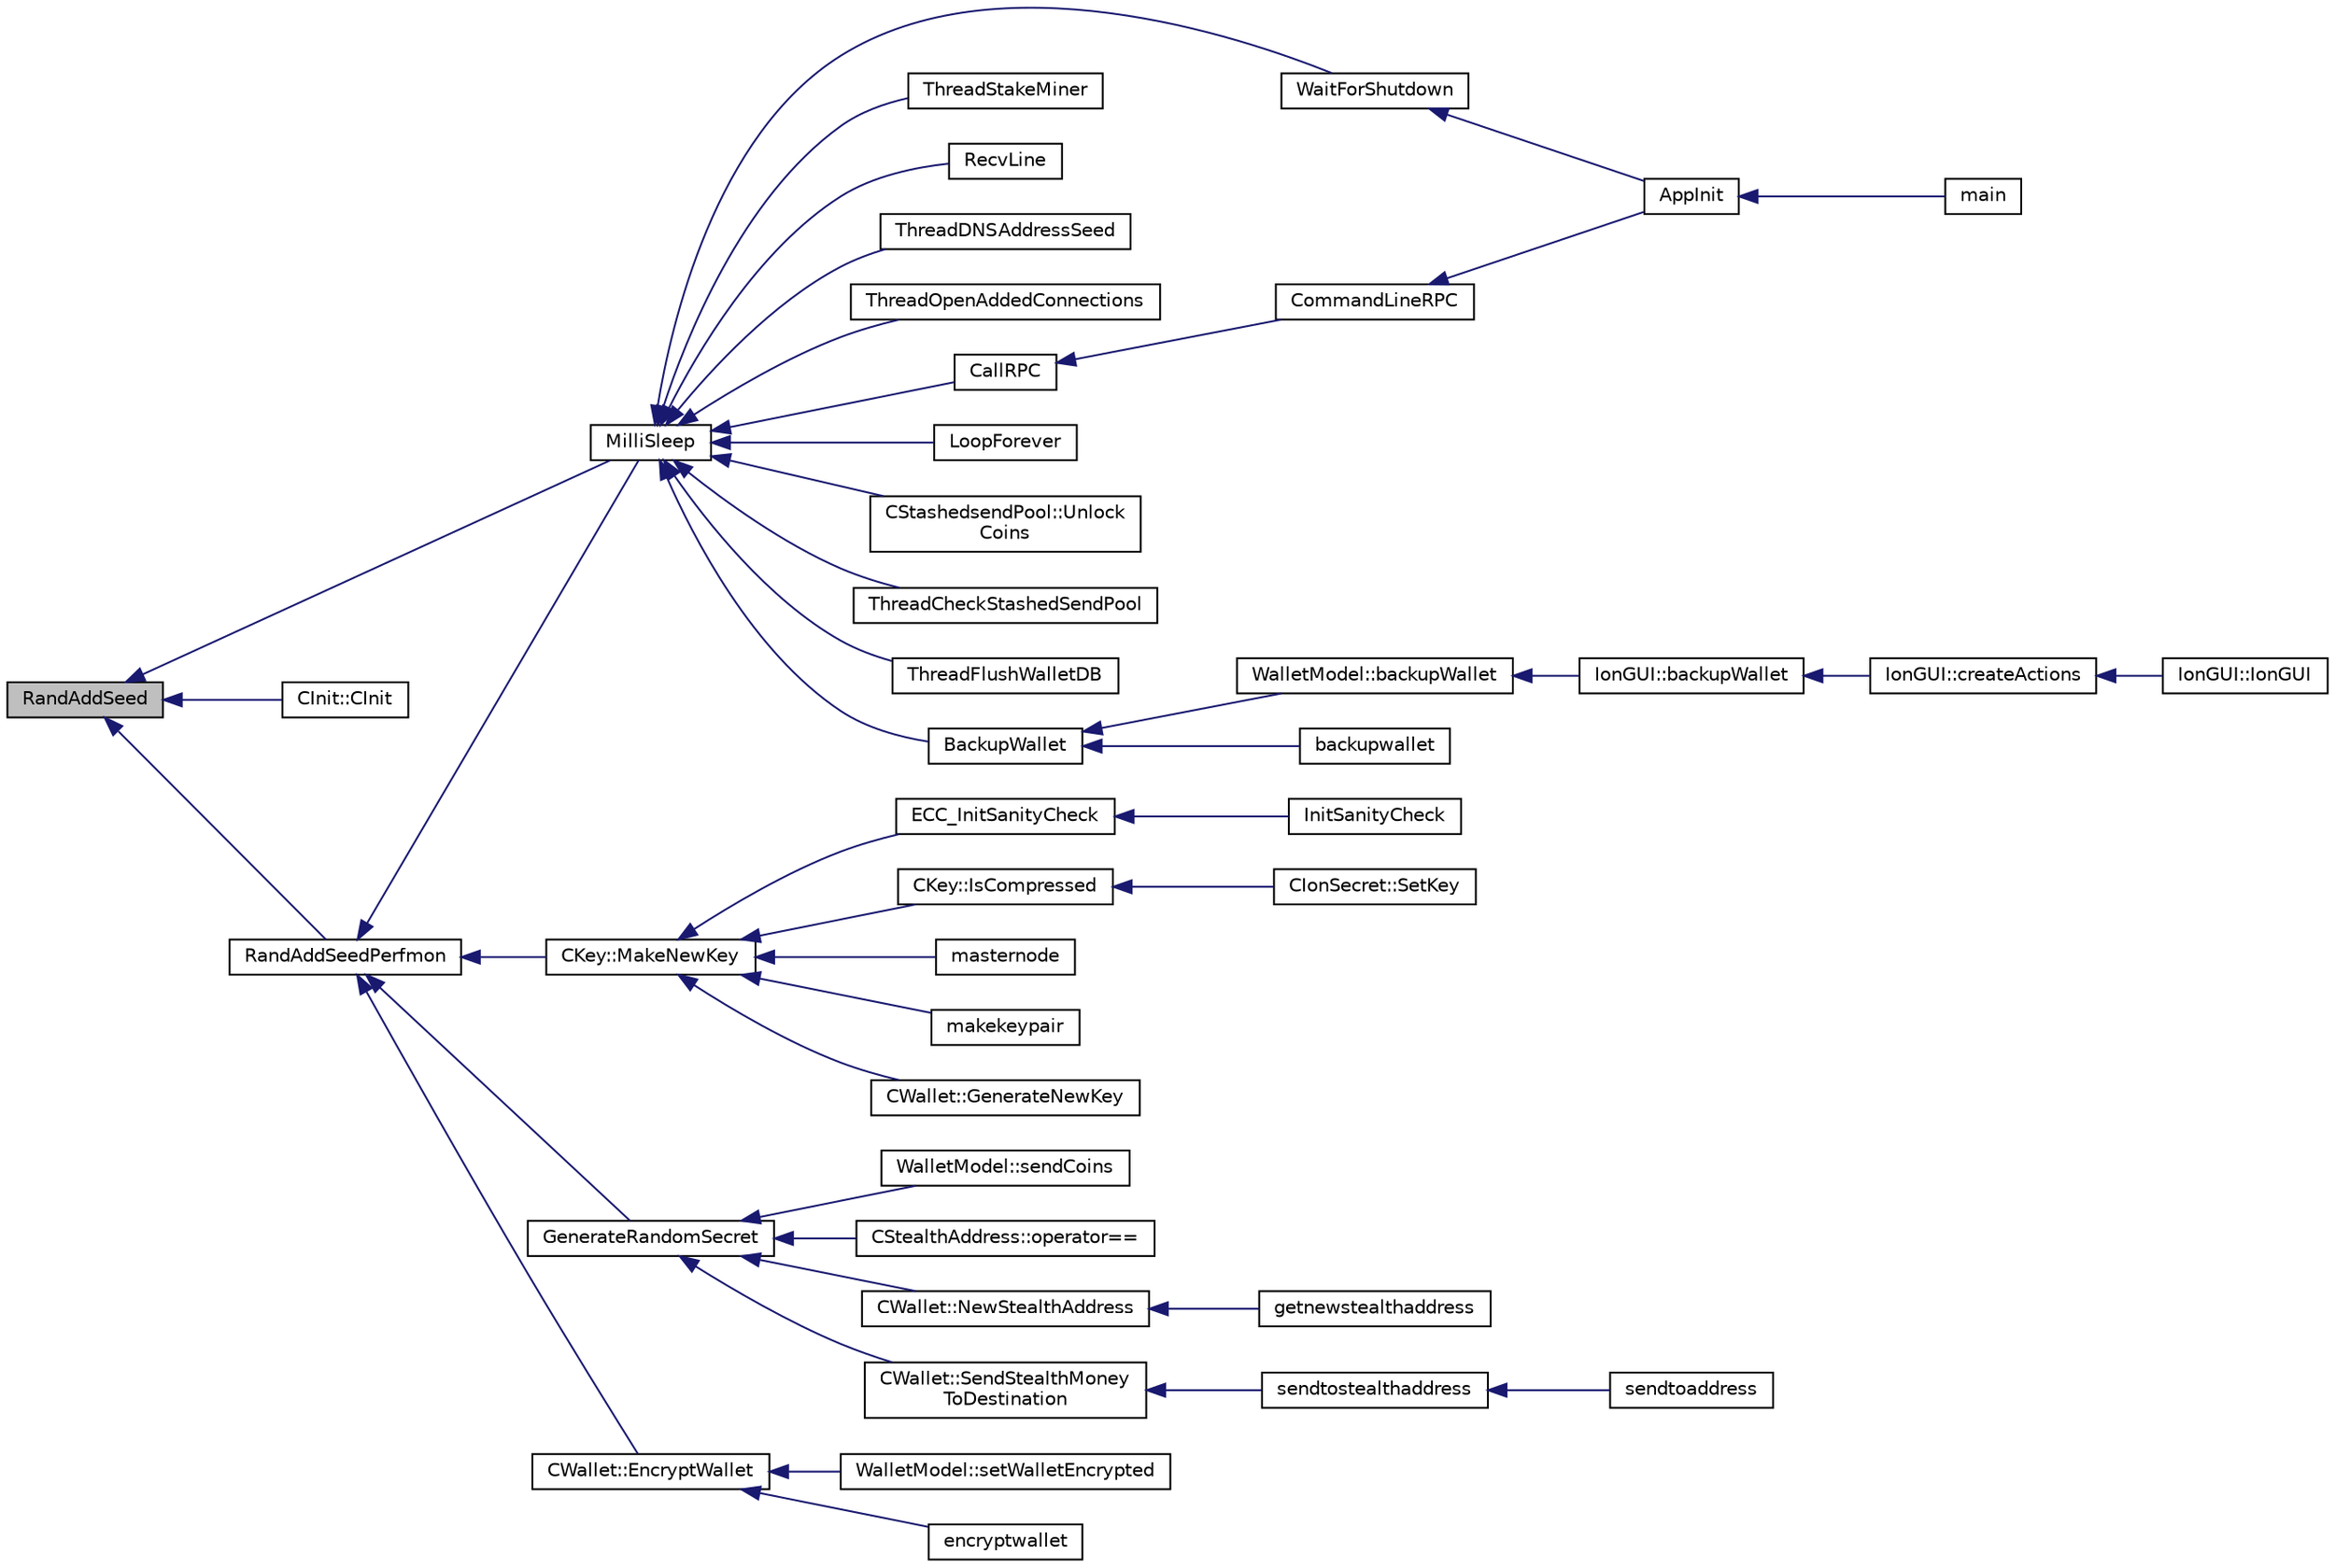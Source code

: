 digraph "RandAddSeed"
{
  edge [fontname="Helvetica",fontsize="10",labelfontname="Helvetica",labelfontsize="10"];
  node [fontname="Helvetica",fontsize="10",shape=record];
  rankdir="LR";
  Node979 [label="RandAddSeed",height=0.2,width=0.4,color="black", fillcolor="grey75", style="filled", fontcolor="black"];
  Node979 -> Node980 [dir="back",color="midnightblue",fontsize="10",style="solid",fontname="Helvetica"];
  Node980 [label="MilliSleep",height=0.2,width=0.4,color="black", fillcolor="white", style="filled",URL="$d8/d3c/util_8h.html#ac635182d3e845eda4af4fa5ab31609da"];
  Node980 -> Node981 [dir="back",color="midnightblue",fontsize="10",style="solid",fontname="Helvetica"];
  Node981 [label="WaitForShutdown",height=0.2,width=0.4,color="black", fillcolor="white", style="filled",URL="$d4/d35/iond_8cpp.html#a6435fba5a749975164947d0d771223ab"];
  Node981 -> Node982 [dir="back",color="midnightblue",fontsize="10",style="solid",fontname="Helvetica"];
  Node982 [label="AppInit",height=0.2,width=0.4,color="black", fillcolor="white", style="filled",URL="$d4/d35/iond_8cpp.html#ac59316b767e6984e1285f0531275286b"];
  Node982 -> Node983 [dir="back",color="midnightblue",fontsize="10",style="solid",fontname="Helvetica"];
  Node983 [label="main",height=0.2,width=0.4,color="black", fillcolor="white", style="filled",URL="$d4/d35/iond_8cpp.html#a0ddf1224851353fc92bfbff6f499fa97"];
  Node980 -> Node984 [dir="back",color="midnightblue",fontsize="10",style="solid",fontname="Helvetica"];
  Node984 [label="ThreadStakeMiner",height=0.2,width=0.4,color="black", fillcolor="white", style="filled",URL="$d6/de3/miner_8cpp.html#a31faece5ef0e403969b3d3debd79b352"];
  Node980 -> Node985 [dir="back",color="midnightblue",fontsize="10",style="solid",fontname="Helvetica"];
  Node985 [label="RecvLine",height=0.2,width=0.4,color="black", fillcolor="white", style="filled",URL="$dd/d84/net_8cpp.html#a1974b789f25e8ac412052f627488e0ad"];
  Node980 -> Node986 [dir="back",color="midnightblue",fontsize="10",style="solid",fontname="Helvetica"];
  Node986 [label="ThreadDNSAddressSeed",height=0.2,width=0.4,color="black", fillcolor="white", style="filled",URL="$dd/d84/net_8cpp.html#ab2d8883b5524ec7b80d3b9535e73a3ed"];
  Node980 -> Node987 [dir="back",color="midnightblue",fontsize="10",style="solid",fontname="Helvetica"];
  Node987 [label="ThreadOpenAddedConnections",height=0.2,width=0.4,color="black", fillcolor="white", style="filled",URL="$dd/d84/net_8cpp.html#a2d1ca95557ae336582b886a251e7fe94"];
  Node980 -> Node988 [dir="back",color="midnightblue",fontsize="10",style="solid",fontname="Helvetica"];
  Node988 [label="CallRPC",height=0.2,width=0.4,color="black", fillcolor="white", style="filled",URL="$dd/d9e/rpcclient_8cpp.html#ae0b4394f271db49671cf894dbe94c484"];
  Node988 -> Node989 [dir="back",color="midnightblue",fontsize="10",style="solid",fontname="Helvetica"];
  Node989 [label="CommandLineRPC",height=0.2,width=0.4,color="black", fillcolor="white", style="filled",URL="$d6/d59/rpcclient_8h.html#a4ee23259648a971c9c05aeff8b545a6d"];
  Node989 -> Node982 [dir="back",color="midnightblue",fontsize="10",style="solid",fontname="Helvetica"];
  Node980 -> Node990 [dir="back",color="midnightblue",fontsize="10",style="solid",fontname="Helvetica"];
  Node990 [label="LoopForever",height=0.2,width=0.4,color="black", fillcolor="white", style="filled",URL="$d8/d3c/util_8h.html#ac6be85b683de5d9b41dc3046e50d6acd"];
  Node980 -> Node991 [dir="back",color="midnightblue",fontsize="10",style="solid",fontname="Helvetica"];
  Node991 [label="CStashedsendPool::Unlock\lCoins",height=0.2,width=0.4,color="black", fillcolor="white", style="filled",URL="$dd/d8a/class_c_stashedsend_pool.html#a5d4ac746830c08bbb249d34c165d1019"];
  Node980 -> Node992 [dir="back",color="midnightblue",fontsize="10",style="solid",fontname="Helvetica"];
  Node992 [label="ThreadCheckStashedSendPool",height=0.2,width=0.4,color="black", fillcolor="white", style="filled",URL="$d9/dbc/stashedsend_8h.html#ab583ddc86effded8432ea5387f77d883"];
  Node980 -> Node993 [dir="back",color="midnightblue",fontsize="10",style="solid",fontname="Helvetica"];
  Node993 [label="ThreadFlushWalletDB",height=0.2,width=0.4,color="black", fillcolor="white", style="filled",URL="$dc/d75/walletdb_8cpp.html#a571e13707ba159c7c047875764ae5e2b"];
  Node980 -> Node994 [dir="back",color="midnightblue",fontsize="10",style="solid",fontname="Helvetica"];
  Node994 [label="BackupWallet",height=0.2,width=0.4,color="black", fillcolor="white", style="filled",URL="$dc/d75/walletdb_8cpp.html#a273c3692765c732c5f724cec93e6b62f"];
  Node994 -> Node995 [dir="back",color="midnightblue",fontsize="10",style="solid",fontname="Helvetica"];
  Node995 [label="WalletModel::backupWallet",height=0.2,width=0.4,color="black", fillcolor="white", style="filled",URL="$d4/d27/class_wallet_model.html#aa316c19ef41f26ea89f194ab253d3206"];
  Node995 -> Node996 [dir="back",color="midnightblue",fontsize="10",style="solid",fontname="Helvetica"];
  Node996 [label="IonGUI::backupWallet",height=0.2,width=0.4,color="black", fillcolor="white", style="filled",URL="$dc/d0b/class_ion_g_u_i.html#a657c3aa0b7c10216ac24b63c773caa6d",tooltip="Backup the wallet. "];
  Node996 -> Node997 [dir="back",color="midnightblue",fontsize="10",style="solid",fontname="Helvetica"];
  Node997 [label="IonGUI::createActions",height=0.2,width=0.4,color="black", fillcolor="white", style="filled",URL="$dc/d0b/class_ion_g_u_i.html#a5a5e1c2fbc2fec3d925d654c61a8b252",tooltip="Create the main UI actions. "];
  Node997 -> Node998 [dir="back",color="midnightblue",fontsize="10",style="solid",fontname="Helvetica"];
  Node998 [label="IonGUI::IonGUI",height=0.2,width=0.4,color="black", fillcolor="white", style="filled",URL="$dc/d0b/class_ion_g_u_i.html#ad0e22e4901b039bcc987ef0328c8c5d4"];
  Node994 -> Node999 [dir="back",color="midnightblue",fontsize="10",style="solid",fontname="Helvetica"];
  Node999 [label="backupwallet",height=0.2,width=0.4,color="black", fillcolor="white", style="filled",URL="$df/d1d/rpcwallet_8cpp.html#a7813bcc93d80c6c4ad0ae846f80cff3e"];
  Node979 -> Node1000 [dir="back",color="midnightblue",fontsize="10",style="solid",fontname="Helvetica"];
  Node1000 [label="CInit::CInit",height=0.2,width=0.4,color="black", fillcolor="white", style="filled",URL="$d4/d1c/class_c_init.html#a4be18861132e828f5f0101880d04b706"];
  Node979 -> Node1001 [dir="back",color="midnightblue",fontsize="10",style="solid",fontname="Helvetica"];
  Node1001 [label="RandAddSeedPerfmon",height=0.2,width=0.4,color="black", fillcolor="white", style="filled",URL="$d8/d3c/util_8h.html#a786af12a87491f8dc24351d93b9833b6"];
  Node1001 -> Node1002 [dir="back",color="midnightblue",fontsize="10",style="solid",fontname="Helvetica"];
  Node1002 [label="CKey::MakeNewKey",height=0.2,width=0.4,color="black", fillcolor="white", style="filled",URL="$d2/d63/class_c_key.html#a9d12ed9d297e4286250fd7ea6b59e1a5"];
  Node1002 -> Node1003 [dir="back",color="midnightblue",fontsize="10",style="solid",fontname="Helvetica"];
  Node1003 [label="ECC_InitSanityCheck",height=0.2,width=0.4,color="black", fillcolor="white", style="filled",URL="$de/de5/key_8h.html#a55cc40f04bf887c1000667caccb0684a",tooltip="Check that required EC support is available at runtime. "];
  Node1003 -> Node1004 [dir="back",color="midnightblue",fontsize="10",style="solid",fontname="Helvetica"];
  Node1004 [label="InitSanityCheck",height=0.2,width=0.4,color="black", fillcolor="white", style="filled",URL="$d0/dc9/init_8cpp.html#a878797b40fb8eb0d7f330a41d7742d11",tooltip="Sanity checks Ensure that Ion is running in a usable environment with all necessary library support..."];
  Node1002 -> Node1005 [dir="back",color="midnightblue",fontsize="10",style="solid",fontname="Helvetica"];
  Node1005 [label="CKey::IsCompressed",height=0.2,width=0.4,color="black", fillcolor="white", style="filled",URL="$d2/d63/class_c_key.html#a96b017433a65335775cf3807d73f85ce"];
  Node1005 -> Node1006 [dir="back",color="midnightblue",fontsize="10",style="solid",fontname="Helvetica"];
  Node1006 [label="CIonSecret::SetKey",height=0.2,width=0.4,color="black", fillcolor="white", style="filled",URL="$d3/d88/class_c_ion_secret.html#af28cc32f79cc793418e810e8ae12e25e"];
  Node1002 -> Node1007 [dir="back",color="midnightblue",fontsize="10",style="solid",fontname="Helvetica"];
  Node1007 [label="masternode",height=0.2,width=0.4,color="black", fillcolor="white", style="filled",URL="$d5/d6b/rpcstashedsend_8cpp.html#a30609e443aeb47c29ed0878d16b1b5e1"];
  Node1002 -> Node1008 [dir="back",color="midnightblue",fontsize="10",style="solid",fontname="Helvetica"];
  Node1008 [label="makekeypair",height=0.2,width=0.4,color="black", fillcolor="white", style="filled",URL="$df/d1d/rpcwallet_8cpp.html#a99fe5f539a487e6da84f74ac47ae5ba6"];
  Node1002 -> Node1009 [dir="back",color="midnightblue",fontsize="10",style="solid",fontname="Helvetica"];
  Node1009 [label="CWallet::GenerateNewKey",height=0.2,width=0.4,color="black", fillcolor="white", style="filled",URL="$d2/de5/class_c_wallet.html#a061fe7f54f80ec40f856b3e6365c2f4a"];
  Node1001 -> Node980 [dir="back",color="midnightblue",fontsize="10",style="solid",fontname="Helvetica"];
  Node1001 -> Node1010 [dir="back",color="midnightblue",fontsize="10",style="solid",fontname="Helvetica"];
  Node1010 [label="GenerateRandomSecret",height=0.2,width=0.4,color="black", fillcolor="white", style="filled",URL="$d4/d43/stealth_8h.html#ab09bf0ded4faa17a866c79087b0b20a8"];
  Node1010 -> Node1011 [dir="back",color="midnightblue",fontsize="10",style="solid",fontname="Helvetica"];
  Node1011 [label="WalletModel::sendCoins",height=0.2,width=0.4,color="black", fillcolor="white", style="filled",URL="$d4/d27/class_wallet_model.html#a053fb3ff2b8b0347f83e6bb591126746"];
  Node1010 -> Node1012 [dir="back",color="midnightblue",fontsize="10",style="solid",fontname="Helvetica"];
  Node1012 [label="CStealthAddress::operator==",height=0.2,width=0.4,color="black", fillcolor="white", style="filled",URL="$d6/d37/class_c_stealth_address.html#aafdb2534bed64a42a3e3147a997514eb"];
  Node1010 -> Node1013 [dir="back",color="midnightblue",fontsize="10",style="solid",fontname="Helvetica"];
  Node1013 [label="CWallet::NewStealthAddress",height=0.2,width=0.4,color="black", fillcolor="white", style="filled",URL="$d2/de5/class_c_wallet.html#ae3bb56ad5d165525e45e4a0c9ad034f2"];
  Node1013 -> Node1014 [dir="back",color="midnightblue",fontsize="10",style="solid",fontname="Helvetica"];
  Node1014 [label="getnewstealthaddress",height=0.2,width=0.4,color="black", fillcolor="white", style="filled",URL="$df/d1d/rpcwallet_8cpp.html#a59139de50de79af3d3960ddbb5ee5340"];
  Node1010 -> Node1015 [dir="back",color="midnightblue",fontsize="10",style="solid",fontname="Helvetica"];
  Node1015 [label="CWallet::SendStealthMoney\lToDestination",height=0.2,width=0.4,color="black", fillcolor="white", style="filled",URL="$d2/de5/class_c_wallet.html#afce932bf3aa678046ab75eccff004858"];
  Node1015 -> Node1016 [dir="back",color="midnightblue",fontsize="10",style="solid",fontname="Helvetica"];
  Node1016 [label="sendtostealthaddress",height=0.2,width=0.4,color="black", fillcolor="white", style="filled",URL="$df/d1d/rpcwallet_8cpp.html#ad901105908c7eea072067a49643a906e"];
  Node1016 -> Node1017 [dir="back",color="midnightblue",fontsize="10",style="solid",fontname="Helvetica"];
  Node1017 [label="sendtoaddress",height=0.2,width=0.4,color="black", fillcolor="white", style="filled",URL="$df/d1d/rpcwallet_8cpp.html#a134064858f9cfa4775a6ae34cac2b133"];
  Node1001 -> Node1018 [dir="back",color="midnightblue",fontsize="10",style="solid",fontname="Helvetica"];
  Node1018 [label="CWallet::EncryptWallet",height=0.2,width=0.4,color="black", fillcolor="white", style="filled",URL="$d2/de5/class_c_wallet.html#ab34fe5bf771619dcbe22a65f013e5469"];
  Node1018 -> Node1019 [dir="back",color="midnightblue",fontsize="10",style="solid",fontname="Helvetica"];
  Node1019 [label="WalletModel::setWalletEncrypted",height=0.2,width=0.4,color="black", fillcolor="white", style="filled",URL="$d4/d27/class_wallet_model.html#a444340830badcd48e3a4dd6b03d9c4d7"];
  Node1018 -> Node1020 [dir="back",color="midnightblue",fontsize="10",style="solid",fontname="Helvetica"];
  Node1020 [label="encryptwallet",height=0.2,width=0.4,color="black", fillcolor="white", style="filled",URL="$df/d1d/rpcwallet_8cpp.html#a5fb49bac2748015a256c63e9f8ccc539"];
}
